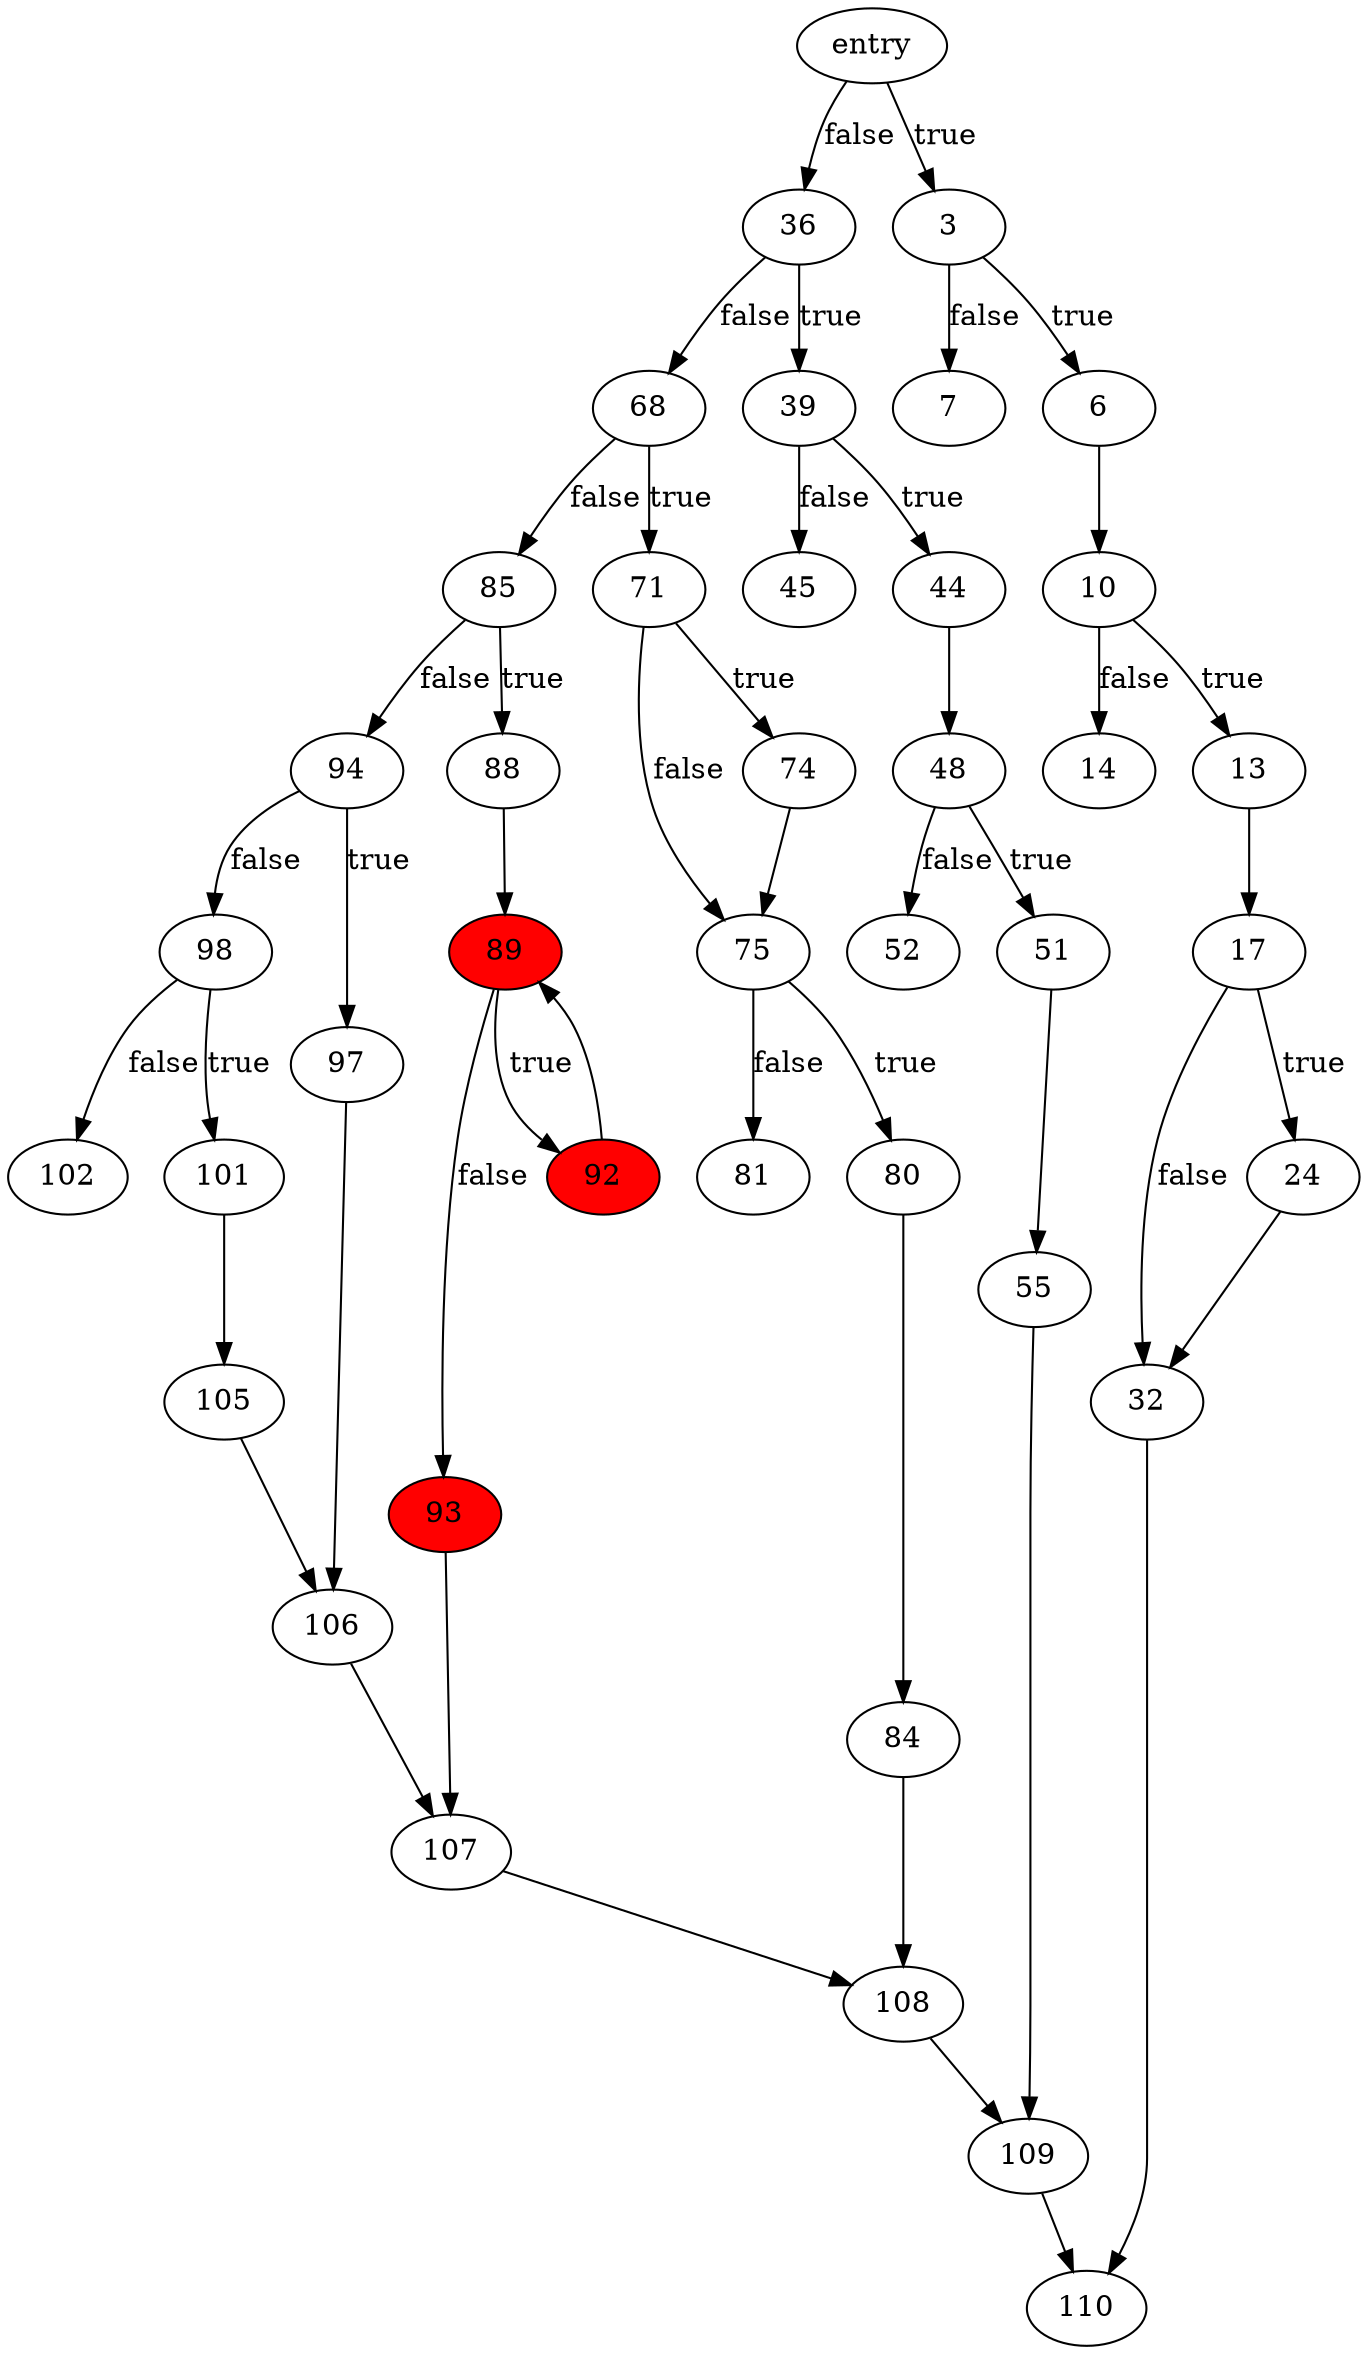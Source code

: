 digraph stmt {
	node [style="filled" fillcolor="white"]

	0->36 [label="false"];
	0->3 [label="true"];
	3->7 [label="false"];
	3->6 [label="true"];
	6->10;
	10->14 [label="false"];
	10->13 [label="true"];
	13->17;
	17->32 [label="false"];
	17->24 [label="true"];
	24->32;
	32->110;
	36->68 [label="false"];
	36->39 [label="true"];
	39->45 [label="false"];
	39->44 [label="true"];
	44->48;
	48->52 [label="false"];
	48->51 [label="true"];
	51->55;
	55->109;
	68->85 [label="false"];
	68->71 [label="true"];
	71->75 [label="false"];
	71->74 [label="true"];
	74->75;
	75->81 [label="false"];
	75->80 [label="true"];
	80->84;
	84->108;
	85->94 [label="false"];
	85->88 [label="true"];
	88->89;
	89->93 [label="false"];
	89->92 [label="true"];
	92->89;
	93->107;
	94->98 [label="false"];
	94->97 [label="true"];
	97->106;
	98->102 [label="false"];
	98->101 [label="true"];
	101->105;
	105->106;
	106->107;
	107->108;
	108->109;
	109->110;
	0 [label="entry"];
	10;
	101;
	102;
	105;
	106;
	107;
	108;
	109;
	110;
	13;
	14;
	17;
	24;
	3;
	32;
	36;
	39;
	44;
	45;
	48;
	51;
	52;
	55;
	6;
	68;
	7;
	71;
	74;
	75;
	80;
	81;
	84;
	85;
	88;
	89 [fillcolor="red"];
	92 [fillcolor="red"];
	93 [fillcolor="red"];
	94;
	97;
	98;
}
